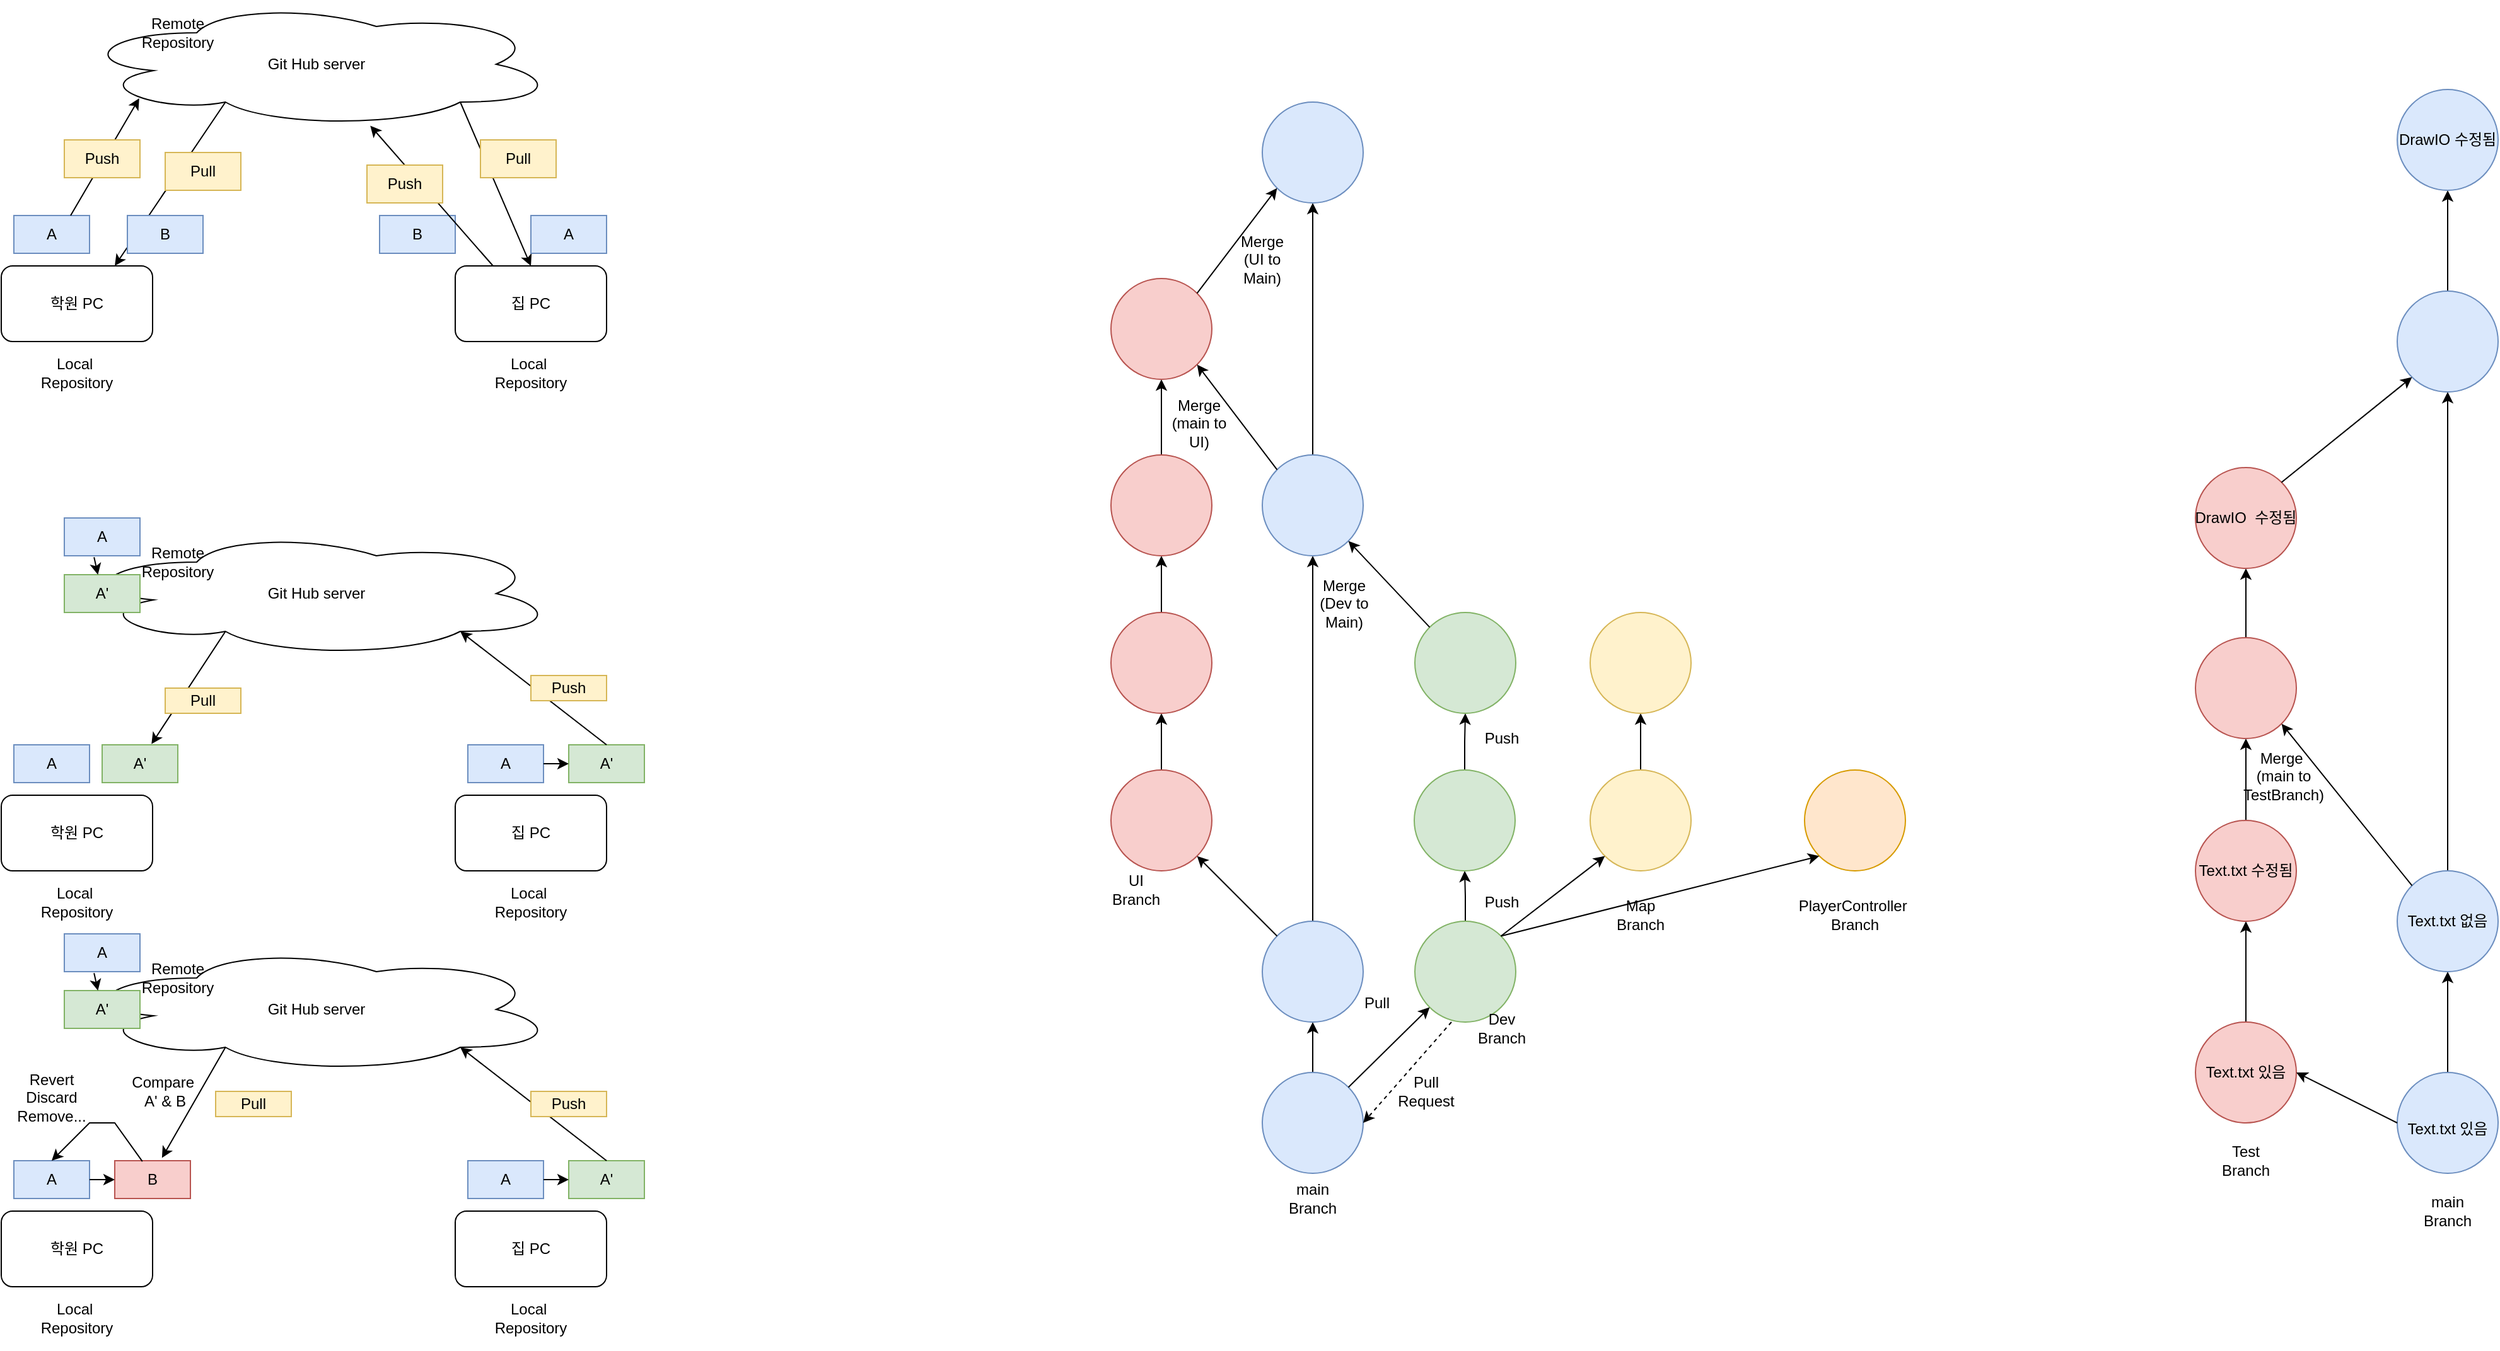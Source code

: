 <mxfile version="18.0.3" type="device"><diagram id="C5RBs43oDa-KdzZeNtuy" name="Page-1"><mxGraphModel dx="1738" dy="1040" grid="1" gridSize="10" guides="1" tooltips="1" connect="1" arrows="1" fold="1" page="1" pageScale="1" pageWidth="827" pageHeight="1169" math="0" shadow="0"><root><mxCell id="WIyWlLk6GJQsqaUBKTNV-0"/><mxCell id="WIyWlLk6GJQsqaUBKTNV-1" parent="WIyWlLk6GJQsqaUBKTNV-0"/><mxCell id="VUhVlNo-dnYX6Qr9P5tS-0" value="Git Hub server" style="ellipse;shape=cloud;whiteSpace=wrap;html=1;" parent="WIyWlLk6GJQsqaUBKTNV-1" vertex="1"><mxGeometry x="180" y="30" width="380" height="100" as="geometry"/></mxCell><mxCell id="VUhVlNo-dnYX6Qr9P5tS-1" value="학원 PC" style="rounded=1;whiteSpace=wrap;html=1;" parent="WIyWlLk6GJQsqaUBKTNV-1" vertex="1"><mxGeometry x="120" y="240" width="120" height="60" as="geometry"/></mxCell><mxCell id="VUhVlNo-dnYX6Qr9P5tS-2" value="집 PC" style="rounded=1;whiteSpace=wrap;html=1;" parent="WIyWlLk6GJQsqaUBKTNV-1" vertex="1"><mxGeometry x="480" y="240" width="120" height="60" as="geometry"/></mxCell><mxCell id="VUhVlNo-dnYX6Qr9P5tS-3" value="A" style="text;html=1;strokeColor=#6c8ebf;fillColor=#dae8fc;align=center;verticalAlign=middle;whiteSpace=wrap;rounded=0;" parent="WIyWlLk6GJQsqaUBKTNV-1" vertex="1"><mxGeometry x="130" y="200" width="60" height="30" as="geometry"/></mxCell><mxCell id="VUhVlNo-dnYX6Qr9P5tS-4" value="" style="endArrow=classic;html=1;rounded=0;exitX=0.75;exitY=0;exitDx=0;exitDy=0;entryX=0.13;entryY=0.77;entryDx=0;entryDy=0;entryPerimeter=0;" parent="WIyWlLk6GJQsqaUBKTNV-1" source="VUhVlNo-dnYX6Qr9P5tS-3" target="VUhVlNo-dnYX6Qr9P5tS-0" edge="1"><mxGeometry width="50" height="50" relative="1" as="geometry"><mxPoint x="370" y="260" as="sourcePoint"/><mxPoint x="420" y="210" as="targetPoint"/></mxGeometry></mxCell><mxCell id="VUhVlNo-dnYX6Qr9P5tS-5" value="" style="endArrow=classic;html=1;rounded=0;exitX=0.8;exitY=0.8;exitDx=0;exitDy=0;exitPerimeter=0;entryX=0.5;entryY=0;entryDx=0;entryDy=0;" parent="WIyWlLk6GJQsqaUBKTNV-1" source="VUhVlNo-dnYX6Qr9P5tS-0" target="VUhVlNo-dnYX6Qr9P5tS-2" edge="1"><mxGeometry width="50" height="50" relative="1" as="geometry"><mxPoint x="370" y="260" as="sourcePoint"/><mxPoint x="420" y="210" as="targetPoint"/></mxGeometry></mxCell><mxCell id="VUhVlNo-dnYX6Qr9P5tS-6" value="A" style="text;html=1;strokeColor=#6c8ebf;fillColor=#dae8fc;align=center;verticalAlign=middle;whiteSpace=wrap;rounded=0;" parent="WIyWlLk6GJQsqaUBKTNV-1" vertex="1"><mxGeometry x="540" y="200" width="60" height="30" as="geometry"/></mxCell><mxCell id="VUhVlNo-dnYX6Qr9P5tS-8" value="Local&amp;nbsp;&lt;br&gt;Repository" style="text;html=1;strokeColor=none;fillColor=none;align=center;verticalAlign=middle;whiteSpace=wrap;rounded=0;" parent="WIyWlLk6GJQsqaUBKTNV-1" vertex="1"><mxGeometry x="120" y="300" width="120" height="50" as="geometry"/></mxCell><mxCell id="VUhVlNo-dnYX6Qr9P5tS-9" value="Local&amp;nbsp;&lt;br&gt;Repository" style="text;html=1;strokeColor=none;fillColor=none;align=center;verticalAlign=middle;whiteSpace=wrap;rounded=0;" parent="WIyWlLk6GJQsqaUBKTNV-1" vertex="1"><mxGeometry x="480" y="300" width="120" height="50" as="geometry"/></mxCell><mxCell id="VUhVlNo-dnYX6Qr9P5tS-10" value="Remote&lt;br&gt;Repository" style="text;html=1;strokeColor=none;fillColor=none;align=center;verticalAlign=middle;whiteSpace=wrap;rounded=0;" parent="WIyWlLk6GJQsqaUBKTNV-1" vertex="1"><mxGeometry x="200" y="30" width="120" height="50" as="geometry"/></mxCell><mxCell id="VUhVlNo-dnYX6Qr9P5tS-11" value="Push" style="text;html=1;strokeColor=#d6b656;fillColor=#fff2cc;align=center;verticalAlign=middle;whiteSpace=wrap;rounded=0;" parent="WIyWlLk6GJQsqaUBKTNV-1" vertex="1"><mxGeometry x="170" y="140" width="60" height="30" as="geometry"/></mxCell><mxCell id="VUhVlNo-dnYX6Qr9P5tS-12" value="Pull" style="text;html=1;strokeColor=#d6b656;fillColor=#fff2cc;align=center;verticalAlign=middle;whiteSpace=wrap;rounded=0;" parent="WIyWlLk6GJQsqaUBKTNV-1" vertex="1"><mxGeometry x="500" y="140" width="60" height="30" as="geometry"/></mxCell><mxCell id="VUhVlNo-dnYX6Qr9P5tS-13" value="B" style="text;html=1;strokeColor=#6c8ebf;fillColor=#dae8fc;align=center;verticalAlign=middle;whiteSpace=wrap;rounded=0;" parent="WIyWlLk6GJQsqaUBKTNV-1" vertex="1"><mxGeometry x="420" y="200" width="60" height="30" as="geometry"/></mxCell><mxCell id="VUhVlNo-dnYX6Qr9P5tS-14" value="" style="endArrow=classic;html=1;rounded=0;exitX=0.25;exitY=0;exitDx=0;exitDy=0;" parent="WIyWlLk6GJQsqaUBKTNV-1" source="VUhVlNo-dnYX6Qr9P5tS-2" target="VUhVlNo-dnYX6Qr9P5tS-0" edge="1"><mxGeometry width="50" height="50" relative="1" as="geometry"><mxPoint x="370" y="260" as="sourcePoint"/><mxPoint x="420" y="210" as="targetPoint"/></mxGeometry></mxCell><mxCell id="VUhVlNo-dnYX6Qr9P5tS-15" value="Push" style="text;html=1;strokeColor=#d6b656;fillColor=#fff2cc;align=center;verticalAlign=middle;whiteSpace=wrap;rounded=0;" parent="WIyWlLk6GJQsqaUBKTNV-1" vertex="1"><mxGeometry x="410" y="160" width="60" height="30" as="geometry"/></mxCell><mxCell id="VUhVlNo-dnYX6Qr9P5tS-16" value="" style="endArrow=classic;html=1;rounded=0;exitX=0.31;exitY=0.8;exitDx=0;exitDy=0;exitPerimeter=0;entryX=0.75;entryY=0;entryDx=0;entryDy=0;" parent="WIyWlLk6GJQsqaUBKTNV-1" source="VUhVlNo-dnYX6Qr9P5tS-0" target="VUhVlNo-dnYX6Qr9P5tS-1" edge="1"><mxGeometry width="50" height="50" relative="1" as="geometry"><mxPoint x="370" y="260" as="sourcePoint"/><mxPoint x="420" y="210" as="targetPoint"/></mxGeometry></mxCell><mxCell id="VUhVlNo-dnYX6Qr9P5tS-17" value="B" style="text;html=1;strokeColor=#6c8ebf;fillColor=#dae8fc;align=center;verticalAlign=middle;whiteSpace=wrap;rounded=0;" parent="WIyWlLk6GJQsqaUBKTNV-1" vertex="1"><mxGeometry x="220" y="200" width="60" height="30" as="geometry"/></mxCell><mxCell id="VUhVlNo-dnYX6Qr9P5tS-18" value="Pull" style="text;html=1;strokeColor=#d6b656;fillColor=#fff2cc;align=center;verticalAlign=middle;whiteSpace=wrap;rounded=0;" parent="WIyWlLk6GJQsqaUBKTNV-1" vertex="1"><mxGeometry x="250" y="150" width="60" height="30" as="geometry"/></mxCell><mxCell id="VUhVlNo-dnYX6Qr9P5tS-20" value="Git Hub server" style="ellipse;shape=cloud;whiteSpace=wrap;html=1;" parent="WIyWlLk6GJQsqaUBKTNV-1" vertex="1"><mxGeometry x="180" y="450" width="380" height="100" as="geometry"/></mxCell><mxCell id="VUhVlNo-dnYX6Qr9P5tS-21" value="학원 PC" style="rounded=1;whiteSpace=wrap;html=1;" parent="WIyWlLk6GJQsqaUBKTNV-1" vertex="1"><mxGeometry x="120" y="660" width="120" height="60" as="geometry"/></mxCell><mxCell id="VUhVlNo-dnYX6Qr9P5tS-22" value="집 PC" style="rounded=1;whiteSpace=wrap;html=1;" parent="WIyWlLk6GJQsqaUBKTNV-1" vertex="1"><mxGeometry x="480" y="660" width="120" height="60" as="geometry"/></mxCell><mxCell id="VUhVlNo-dnYX6Qr9P5tS-23" value="A" style="text;html=1;strokeColor=#6c8ebf;fillColor=#dae8fc;align=center;verticalAlign=middle;whiteSpace=wrap;rounded=0;" parent="WIyWlLk6GJQsqaUBKTNV-1" vertex="1"><mxGeometry x="130" y="620" width="60" height="30" as="geometry"/></mxCell><mxCell id="VUhVlNo-dnYX6Qr9P5tS-26" value="A" style="text;html=1;strokeColor=#6c8ebf;fillColor=#dae8fc;align=center;verticalAlign=middle;whiteSpace=wrap;rounded=0;" parent="WIyWlLk6GJQsqaUBKTNV-1" vertex="1"><mxGeometry x="490" y="620" width="60" height="30" as="geometry"/></mxCell><mxCell id="VUhVlNo-dnYX6Qr9P5tS-27" value="Local&amp;nbsp;&lt;br&gt;Repository" style="text;html=1;strokeColor=none;fillColor=none;align=center;verticalAlign=middle;whiteSpace=wrap;rounded=0;" parent="WIyWlLk6GJQsqaUBKTNV-1" vertex="1"><mxGeometry x="120" y="720" width="120" height="50" as="geometry"/></mxCell><mxCell id="VUhVlNo-dnYX6Qr9P5tS-28" value="Local&amp;nbsp;&lt;br&gt;Repository" style="text;html=1;strokeColor=none;fillColor=none;align=center;verticalAlign=middle;whiteSpace=wrap;rounded=0;" parent="WIyWlLk6GJQsqaUBKTNV-1" vertex="1"><mxGeometry x="480" y="720" width="120" height="50" as="geometry"/></mxCell><mxCell id="VUhVlNo-dnYX6Qr9P5tS-29" value="Remote&lt;br&gt;Repository" style="text;html=1;strokeColor=none;fillColor=none;align=center;verticalAlign=middle;whiteSpace=wrap;rounded=0;" parent="WIyWlLk6GJQsqaUBKTNV-1" vertex="1"><mxGeometry x="200" y="450" width="120" height="50" as="geometry"/></mxCell><mxCell id="VUhVlNo-dnYX6Qr9P5tS-38" value="A'" style="text;html=1;strokeColor=#82b366;fillColor=#d5e8d4;align=center;verticalAlign=middle;whiteSpace=wrap;rounded=0;" parent="WIyWlLk6GJQsqaUBKTNV-1" vertex="1"><mxGeometry x="570" y="620" width="60" height="30" as="geometry"/></mxCell><mxCell id="VUhVlNo-dnYX6Qr9P5tS-39" value="" style="endArrow=classic;html=1;rounded=0;exitX=1;exitY=0.5;exitDx=0;exitDy=0;entryX=0;entryY=0.5;entryDx=0;entryDy=0;" parent="WIyWlLk6GJQsqaUBKTNV-1" source="VUhVlNo-dnYX6Qr9P5tS-26" target="VUhVlNo-dnYX6Qr9P5tS-38" edge="1"><mxGeometry width="50" height="50" relative="1" as="geometry"><mxPoint x="370" y="660" as="sourcePoint"/><mxPoint x="420" y="610" as="targetPoint"/></mxGeometry></mxCell><mxCell id="VUhVlNo-dnYX6Qr9P5tS-40" value="A" style="text;html=1;strokeColor=#6c8ebf;fillColor=#dae8fc;align=center;verticalAlign=middle;whiteSpace=wrap;rounded=0;" parent="WIyWlLk6GJQsqaUBKTNV-1" vertex="1"><mxGeometry x="170" y="440" width="60" height="30" as="geometry"/></mxCell><mxCell id="VUhVlNo-dnYX6Qr9P5tS-41" value="" style="endArrow=classic;html=1;rounded=0;exitX=0.5;exitY=0;exitDx=0;exitDy=0;entryX=0.8;entryY=0.8;entryDx=0;entryDy=0;entryPerimeter=0;" parent="WIyWlLk6GJQsqaUBKTNV-1" source="VUhVlNo-dnYX6Qr9P5tS-38" target="VUhVlNo-dnYX6Qr9P5tS-20" edge="1"><mxGeometry width="50" height="50" relative="1" as="geometry"><mxPoint x="360" y="660" as="sourcePoint"/><mxPoint x="410" y="610" as="targetPoint"/></mxGeometry></mxCell><mxCell id="VUhVlNo-dnYX6Qr9P5tS-42" value="Push" style="text;html=1;strokeColor=#d6b656;fillColor=#fff2cc;align=center;verticalAlign=middle;whiteSpace=wrap;rounded=0;" parent="WIyWlLk6GJQsqaUBKTNV-1" vertex="1"><mxGeometry x="540" y="565" width="60" height="20" as="geometry"/></mxCell><mxCell id="VUhVlNo-dnYX6Qr9P5tS-43" value="A'" style="text;html=1;strokeColor=#82b366;fillColor=#d5e8d4;align=center;verticalAlign=middle;whiteSpace=wrap;rounded=0;" parent="WIyWlLk6GJQsqaUBKTNV-1" vertex="1"><mxGeometry x="170" y="485" width="60" height="30" as="geometry"/></mxCell><mxCell id="VUhVlNo-dnYX6Qr9P5tS-44" value="" style="endArrow=classic;html=1;rounded=0;exitX=0.393;exitY=1.037;exitDx=0;exitDy=0;exitPerimeter=0;" parent="WIyWlLk6GJQsqaUBKTNV-1" source="VUhVlNo-dnYX6Qr9P5tS-40" target="VUhVlNo-dnYX6Qr9P5tS-43" edge="1"><mxGeometry width="50" height="50" relative="1" as="geometry"><mxPoint x="360" y="660" as="sourcePoint"/><mxPoint x="410" y="610" as="targetPoint"/></mxGeometry></mxCell><mxCell id="VUhVlNo-dnYX6Qr9P5tS-45" value="" style="endArrow=classic;html=1;rounded=0;exitX=0.31;exitY=0.8;exitDx=0;exitDy=0;exitPerimeter=0;entryX=0.652;entryY=-0.019;entryDx=0;entryDy=0;entryPerimeter=0;" parent="WIyWlLk6GJQsqaUBKTNV-1" source="VUhVlNo-dnYX6Qr9P5tS-20" target="VUhVlNo-dnYX6Qr9P5tS-46" edge="1"><mxGeometry width="50" height="50" relative="1" as="geometry"><mxPoint x="360" y="660" as="sourcePoint"/><mxPoint x="240" y="610" as="targetPoint"/></mxGeometry></mxCell><mxCell id="VUhVlNo-dnYX6Qr9P5tS-46" value="A'" style="text;html=1;strokeColor=#82b366;fillColor=#d5e8d4;align=center;verticalAlign=middle;whiteSpace=wrap;rounded=0;" parent="WIyWlLk6GJQsqaUBKTNV-1" vertex="1"><mxGeometry x="200" y="620" width="60" height="30" as="geometry"/></mxCell><mxCell id="VUhVlNo-dnYX6Qr9P5tS-47" value="Pull" style="text;html=1;strokeColor=#d6b656;fillColor=#fff2cc;align=center;verticalAlign=middle;whiteSpace=wrap;rounded=0;" parent="WIyWlLk6GJQsqaUBKTNV-1" vertex="1"><mxGeometry x="250" y="575" width="60" height="20" as="geometry"/></mxCell><mxCell id="VUhVlNo-dnYX6Qr9P5tS-48" value="Git Hub server" style="ellipse;shape=cloud;whiteSpace=wrap;html=1;" parent="WIyWlLk6GJQsqaUBKTNV-1" vertex="1"><mxGeometry x="180" y="780" width="380" height="100" as="geometry"/></mxCell><mxCell id="VUhVlNo-dnYX6Qr9P5tS-49" value="학원 PC" style="rounded=1;whiteSpace=wrap;html=1;" parent="WIyWlLk6GJQsqaUBKTNV-1" vertex="1"><mxGeometry x="120" y="990" width="120" height="60" as="geometry"/></mxCell><mxCell id="VUhVlNo-dnYX6Qr9P5tS-50" value="집 PC" style="rounded=1;whiteSpace=wrap;html=1;" parent="WIyWlLk6GJQsqaUBKTNV-1" vertex="1"><mxGeometry x="480" y="990" width="120" height="60" as="geometry"/></mxCell><mxCell id="VUhVlNo-dnYX6Qr9P5tS-51" value="A" style="text;html=1;strokeColor=#6c8ebf;fillColor=#dae8fc;align=center;verticalAlign=middle;whiteSpace=wrap;rounded=0;" parent="WIyWlLk6GJQsqaUBKTNV-1" vertex="1"><mxGeometry x="130" y="950" width="60" height="30" as="geometry"/></mxCell><mxCell id="VUhVlNo-dnYX6Qr9P5tS-52" value="A" style="text;html=1;strokeColor=#6c8ebf;fillColor=#dae8fc;align=center;verticalAlign=middle;whiteSpace=wrap;rounded=0;" parent="WIyWlLk6GJQsqaUBKTNV-1" vertex="1"><mxGeometry x="490" y="950" width="60" height="30" as="geometry"/></mxCell><mxCell id="VUhVlNo-dnYX6Qr9P5tS-53" value="Local&amp;nbsp;&lt;br&gt;Repository" style="text;html=1;strokeColor=none;fillColor=none;align=center;verticalAlign=middle;whiteSpace=wrap;rounded=0;" parent="WIyWlLk6GJQsqaUBKTNV-1" vertex="1"><mxGeometry x="120" y="1050" width="120" height="50" as="geometry"/></mxCell><mxCell id="VUhVlNo-dnYX6Qr9P5tS-54" value="Local&amp;nbsp;&lt;br&gt;Repository" style="text;html=1;strokeColor=none;fillColor=none;align=center;verticalAlign=middle;whiteSpace=wrap;rounded=0;" parent="WIyWlLk6GJQsqaUBKTNV-1" vertex="1"><mxGeometry x="480" y="1050" width="120" height="50" as="geometry"/></mxCell><mxCell id="VUhVlNo-dnYX6Qr9P5tS-55" value="Remote&lt;br&gt;Repository" style="text;html=1;strokeColor=none;fillColor=none;align=center;verticalAlign=middle;whiteSpace=wrap;rounded=0;" parent="WIyWlLk6GJQsqaUBKTNV-1" vertex="1"><mxGeometry x="200" y="780" width="120" height="50" as="geometry"/></mxCell><mxCell id="VUhVlNo-dnYX6Qr9P5tS-56" value="A'" style="text;html=1;strokeColor=#82b366;fillColor=#d5e8d4;align=center;verticalAlign=middle;whiteSpace=wrap;rounded=0;" parent="WIyWlLk6GJQsqaUBKTNV-1" vertex="1"><mxGeometry x="570" y="950" width="60" height="30" as="geometry"/></mxCell><mxCell id="VUhVlNo-dnYX6Qr9P5tS-57" value="" style="endArrow=classic;html=1;rounded=0;exitX=1;exitY=0.5;exitDx=0;exitDy=0;entryX=0;entryY=0.5;entryDx=0;entryDy=0;" parent="WIyWlLk6GJQsqaUBKTNV-1" source="VUhVlNo-dnYX6Qr9P5tS-52" target="VUhVlNo-dnYX6Qr9P5tS-56" edge="1"><mxGeometry width="50" height="50" relative="1" as="geometry"><mxPoint x="370" y="990" as="sourcePoint"/><mxPoint x="420" y="940" as="targetPoint"/></mxGeometry></mxCell><mxCell id="VUhVlNo-dnYX6Qr9P5tS-58" value="A" style="text;html=1;strokeColor=#6c8ebf;fillColor=#dae8fc;align=center;verticalAlign=middle;whiteSpace=wrap;rounded=0;" parent="WIyWlLk6GJQsqaUBKTNV-1" vertex="1"><mxGeometry x="170" y="770" width="60" height="30" as="geometry"/></mxCell><mxCell id="VUhVlNo-dnYX6Qr9P5tS-59" value="" style="endArrow=classic;html=1;rounded=0;exitX=0.5;exitY=0;exitDx=0;exitDy=0;entryX=0.8;entryY=0.8;entryDx=0;entryDy=0;entryPerimeter=0;" parent="WIyWlLk6GJQsqaUBKTNV-1" source="VUhVlNo-dnYX6Qr9P5tS-56" target="VUhVlNo-dnYX6Qr9P5tS-48" edge="1"><mxGeometry width="50" height="50" relative="1" as="geometry"><mxPoint x="360" y="990" as="sourcePoint"/><mxPoint x="410" y="940" as="targetPoint"/></mxGeometry></mxCell><mxCell id="VUhVlNo-dnYX6Qr9P5tS-60" value="Push" style="text;html=1;strokeColor=#d6b656;fillColor=#fff2cc;align=center;verticalAlign=middle;whiteSpace=wrap;rounded=0;" parent="WIyWlLk6GJQsqaUBKTNV-1" vertex="1"><mxGeometry x="540" y="895" width="60" height="20" as="geometry"/></mxCell><mxCell id="VUhVlNo-dnYX6Qr9P5tS-61" value="A'" style="text;html=1;strokeColor=#82b366;fillColor=#d5e8d4;align=center;verticalAlign=middle;whiteSpace=wrap;rounded=0;" parent="WIyWlLk6GJQsqaUBKTNV-1" vertex="1"><mxGeometry x="170" y="815" width="60" height="30" as="geometry"/></mxCell><mxCell id="VUhVlNo-dnYX6Qr9P5tS-62" value="" style="endArrow=classic;html=1;rounded=0;exitX=0.393;exitY=1.037;exitDx=0;exitDy=0;exitPerimeter=0;" parent="WIyWlLk6GJQsqaUBKTNV-1" source="VUhVlNo-dnYX6Qr9P5tS-58" target="VUhVlNo-dnYX6Qr9P5tS-61" edge="1"><mxGeometry width="50" height="50" relative="1" as="geometry"><mxPoint x="360" y="990" as="sourcePoint"/><mxPoint x="410" y="940" as="targetPoint"/></mxGeometry></mxCell><mxCell id="VUhVlNo-dnYX6Qr9P5tS-66" value="B" style="text;html=1;strokeColor=#b85450;fillColor=#f8cecc;align=center;verticalAlign=middle;whiteSpace=wrap;rounded=0;" parent="WIyWlLk6GJQsqaUBKTNV-1" vertex="1"><mxGeometry x="210" y="950" width="60" height="30" as="geometry"/></mxCell><mxCell id="VUhVlNo-dnYX6Qr9P5tS-67" value="" style="endArrow=classic;html=1;rounded=0;exitX=1;exitY=0.5;exitDx=0;exitDy=0;" parent="WIyWlLk6GJQsqaUBKTNV-1" source="VUhVlNo-dnYX6Qr9P5tS-51" edge="1"><mxGeometry width="50" height="50" relative="1" as="geometry"><mxPoint x="360" y="990" as="sourcePoint"/><mxPoint x="210" y="965" as="targetPoint"/></mxGeometry></mxCell><mxCell id="VUhVlNo-dnYX6Qr9P5tS-68" value="" style="endArrow=classic;html=1;rounded=0;exitX=0.31;exitY=0.8;exitDx=0;exitDy=0;exitPerimeter=0;entryX=0.624;entryY=-0.074;entryDx=0;entryDy=0;entryPerimeter=0;" parent="WIyWlLk6GJQsqaUBKTNV-1" source="VUhVlNo-dnYX6Qr9P5tS-48" target="VUhVlNo-dnYX6Qr9P5tS-66" edge="1"><mxGeometry width="50" height="50" relative="1" as="geometry"><mxPoint x="610" y="960" as="sourcePoint"/><mxPoint x="240" y="930" as="targetPoint"/></mxGeometry></mxCell><mxCell id="VUhVlNo-dnYX6Qr9P5tS-69" value="Pull" style="text;html=1;strokeColor=#d6b656;fillColor=#fff2cc;align=center;verticalAlign=middle;whiteSpace=wrap;rounded=0;" parent="WIyWlLk6GJQsqaUBKTNV-1" vertex="1"><mxGeometry x="290" y="895" width="60" height="20" as="geometry"/></mxCell><mxCell id="VUhVlNo-dnYX6Qr9P5tS-70" value="" style="endArrow=classic;html=1;rounded=0;exitX=0.365;exitY=0.019;exitDx=0;exitDy=0;exitPerimeter=0;entryX=0.5;entryY=0;entryDx=0;entryDy=0;" parent="WIyWlLk6GJQsqaUBKTNV-1" source="VUhVlNo-dnYX6Qr9P5tS-66" target="VUhVlNo-dnYX6Qr9P5tS-51" edge="1"><mxGeometry width="50" height="50" relative="1" as="geometry"><mxPoint x="360" y="910" as="sourcePoint"/><mxPoint x="410" y="860" as="targetPoint"/><Array as="points"><mxPoint x="210" y="920"/><mxPoint x="190" y="920"/></Array></mxGeometry></mxCell><mxCell id="VUhVlNo-dnYX6Qr9P5tS-71" value="Revert&lt;br&gt;Discard&lt;br&gt;Remove..." style="text;html=1;strokeColor=none;fillColor=none;align=center;verticalAlign=middle;whiteSpace=wrap;rounded=0;" parent="WIyWlLk6GJQsqaUBKTNV-1" vertex="1"><mxGeometry x="130" y="885" width="60" height="30" as="geometry"/></mxCell><mxCell id="VUhVlNo-dnYX6Qr9P5tS-74" value="Compare&amp;nbsp;&lt;br&gt;A' &amp;amp; B" style="text;html=1;strokeColor=none;fillColor=none;align=center;verticalAlign=middle;whiteSpace=wrap;rounded=0;" parent="WIyWlLk6GJQsqaUBKTNV-1" vertex="1"><mxGeometry x="220" y="880" width="60" height="30" as="geometry"/></mxCell><mxCell id="6646Aq9WDCZxzWavO8BO-6" style="edgeStyle=orthogonalEdgeStyle;rounded=0;orthogonalLoop=1;jettySize=auto;html=1;entryX=0.5;entryY=1;entryDx=0;entryDy=0;" parent="WIyWlLk6GJQsqaUBKTNV-1" source="6646Aq9WDCZxzWavO8BO-1" target="6646Aq9WDCZxzWavO8BO-5" edge="1"><mxGeometry relative="1" as="geometry"/></mxCell><mxCell id="6646Aq9WDCZxzWavO8BO-1" value="" style="ellipse;whiteSpace=wrap;html=1;aspect=fixed;fillColor=#dae8fc;strokeColor=#6c8ebf;" parent="WIyWlLk6GJQsqaUBKTNV-1" vertex="1"><mxGeometry x="1120" y="880" width="80" height="80" as="geometry"/></mxCell><mxCell id="6646Aq9WDCZxzWavO8BO-2" value="main&lt;br&gt;Branch" style="text;html=1;strokeColor=none;fillColor=none;align=center;verticalAlign=middle;whiteSpace=wrap;rounded=0;" parent="WIyWlLk6GJQsqaUBKTNV-1" vertex="1"><mxGeometry x="1120" y="960" width="80" height="40" as="geometry"/></mxCell><mxCell id="6646Aq9WDCZxzWavO8BO-38" style="edgeStyle=orthogonalEdgeStyle;rounded=0;orthogonalLoop=1;jettySize=auto;html=1;entryX=0.5;entryY=1;entryDx=0;entryDy=0;" parent="WIyWlLk6GJQsqaUBKTNV-1" source="6646Aq9WDCZxzWavO8BO-5" target="6646Aq9WDCZxzWavO8BO-24" edge="1"><mxGeometry relative="1" as="geometry"/></mxCell><mxCell id="6646Aq9WDCZxzWavO8BO-5" value="" style="ellipse;whiteSpace=wrap;html=1;aspect=fixed;fillColor=#dae8fc;strokeColor=#6c8ebf;" parent="WIyWlLk6GJQsqaUBKTNV-1" vertex="1"><mxGeometry x="1120" y="760" width="80" height="80" as="geometry"/></mxCell><mxCell id="6646Aq9WDCZxzWavO8BO-15" style="edgeStyle=orthogonalEdgeStyle;rounded=0;orthogonalLoop=1;jettySize=auto;html=1;entryX=0.5;entryY=1;entryDx=0;entryDy=0;" parent="WIyWlLk6GJQsqaUBKTNV-1" source="6646Aq9WDCZxzWavO8BO-10" target="6646Aq9WDCZxzWavO8BO-14" edge="1"><mxGeometry relative="1" as="geometry"/></mxCell><mxCell id="6646Aq9WDCZxzWavO8BO-10" value="" style="ellipse;whiteSpace=wrap;html=1;aspect=fixed;fillColor=#d5e8d4;strokeColor=#82b366;" parent="WIyWlLk6GJQsqaUBKTNV-1" vertex="1"><mxGeometry x="1241" y="760" width="80" height="80" as="geometry"/></mxCell><mxCell id="6646Aq9WDCZxzWavO8BO-11" value="" style="endArrow=classic;html=1;rounded=0;exitX=1;exitY=0;exitDx=0;exitDy=0;entryX=0;entryY=1;entryDx=0;entryDy=0;" parent="WIyWlLk6GJQsqaUBKTNV-1" source="6646Aq9WDCZxzWavO8BO-1" target="6646Aq9WDCZxzWavO8BO-10" edge="1"><mxGeometry width="50" height="50" relative="1" as="geometry"><mxPoint x="1210" y="810" as="sourcePoint"/><mxPoint x="1260" y="760" as="targetPoint"/></mxGeometry></mxCell><mxCell id="6646Aq9WDCZxzWavO8BO-21" style="edgeStyle=orthogonalEdgeStyle;rounded=0;orthogonalLoop=1;jettySize=auto;html=1;entryX=0.5;entryY=1;entryDx=0;entryDy=0;" parent="WIyWlLk6GJQsqaUBKTNV-1" source="6646Aq9WDCZxzWavO8BO-12" target="6646Aq9WDCZxzWavO8BO-20" edge="1"><mxGeometry relative="1" as="geometry"/></mxCell><mxCell id="6646Aq9WDCZxzWavO8BO-12" value="" style="ellipse;whiteSpace=wrap;html=1;aspect=fixed;fillColor=#f8cecc;strokeColor=#b85450;" parent="WIyWlLk6GJQsqaUBKTNV-1" vertex="1"><mxGeometry x="1000" y="640" width="80" height="80" as="geometry"/></mxCell><mxCell id="6646Aq9WDCZxzWavO8BO-13" value="" style="endArrow=classic;html=1;rounded=0;exitX=0;exitY=0;exitDx=0;exitDy=0;entryX=1;entryY=1;entryDx=0;entryDy=0;" parent="WIyWlLk6GJQsqaUBKTNV-1" source="6646Aq9WDCZxzWavO8BO-5" target="6646Aq9WDCZxzWavO8BO-12" edge="1"><mxGeometry width="50" height="50" relative="1" as="geometry"><mxPoint x="1198.284" y="901.716" as="sourcePoint"/><mxPoint x="1262.716" y="838.284" as="targetPoint"/></mxGeometry></mxCell><mxCell id="6646Aq9WDCZxzWavO8BO-19" style="edgeStyle=orthogonalEdgeStyle;rounded=0;orthogonalLoop=1;jettySize=auto;html=1;entryX=0.5;entryY=1;entryDx=0;entryDy=0;" parent="WIyWlLk6GJQsqaUBKTNV-1" source="6646Aq9WDCZxzWavO8BO-14" target="6646Aq9WDCZxzWavO8BO-16" edge="1"><mxGeometry relative="1" as="geometry"/></mxCell><mxCell id="6646Aq9WDCZxzWavO8BO-14" value="" style="ellipse;whiteSpace=wrap;html=1;aspect=fixed;fillColor=#d5e8d4;strokeColor=#82b366;" parent="WIyWlLk6GJQsqaUBKTNV-1" vertex="1"><mxGeometry x="1240.5" y="640" width="80" height="80" as="geometry"/></mxCell><mxCell id="6646Aq9WDCZxzWavO8BO-16" value="" style="ellipse;whiteSpace=wrap;html=1;aspect=fixed;fillColor=#d5e8d4;strokeColor=#82b366;" parent="WIyWlLk6GJQsqaUBKTNV-1" vertex="1"><mxGeometry x="1241" y="515" width="80" height="80" as="geometry"/></mxCell><mxCell id="6646Aq9WDCZxzWavO8BO-23" style="edgeStyle=orthogonalEdgeStyle;rounded=0;orthogonalLoop=1;jettySize=auto;html=1;entryX=0.5;entryY=1;entryDx=0;entryDy=0;" parent="WIyWlLk6GJQsqaUBKTNV-1" source="6646Aq9WDCZxzWavO8BO-20" target="6646Aq9WDCZxzWavO8BO-22" edge="1"><mxGeometry relative="1" as="geometry"/></mxCell><mxCell id="6646Aq9WDCZxzWavO8BO-20" value="" style="ellipse;whiteSpace=wrap;html=1;aspect=fixed;fillColor=#f8cecc;strokeColor=#b85450;" parent="WIyWlLk6GJQsqaUBKTNV-1" vertex="1"><mxGeometry x="1000" y="515" width="80" height="80" as="geometry"/></mxCell><mxCell id="6646Aq9WDCZxzWavO8BO-46" style="edgeStyle=orthogonalEdgeStyle;rounded=0;orthogonalLoop=1;jettySize=auto;html=1;entryX=0.5;entryY=1;entryDx=0;entryDy=0;" parent="WIyWlLk6GJQsqaUBKTNV-1" source="6646Aq9WDCZxzWavO8BO-22" target="6646Aq9WDCZxzWavO8BO-43" edge="1"><mxGeometry relative="1" as="geometry"/></mxCell><mxCell id="6646Aq9WDCZxzWavO8BO-22" value="" style="ellipse;whiteSpace=wrap;html=1;aspect=fixed;fillColor=#f8cecc;strokeColor=#b85450;" parent="WIyWlLk6GJQsqaUBKTNV-1" vertex="1"><mxGeometry x="1000" y="390" width="80" height="80" as="geometry"/></mxCell><mxCell id="6646Aq9WDCZxzWavO8BO-40" style="edgeStyle=orthogonalEdgeStyle;rounded=0;orthogonalLoop=1;jettySize=auto;html=1;entryX=0.5;entryY=1;entryDx=0;entryDy=0;" parent="WIyWlLk6GJQsqaUBKTNV-1" source="6646Aq9WDCZxzWavO8BO-24" target="6646Aq9WDCZxzWavO8BO-39" edge="1"><mxGeometry relative="1" as="geometry"/></mxCell><mxCell id="6646Aq9WDCZxzWavO8BO-24" value="" style="ellipse;whiteSpace=wrap;html=1;aspect=fixed;fillColor=#dae8fc;strokeColor=#6c8ebf;" parent="WIyWlLk6GJQsqaUBKTNV-1" vertex="1"><mxGeometry x="1120" y="390" width="80" height="80" as="geometry"/></mxCell><mxCell id="6646Aq9WDCZxzWavO8BO-26" value="" style="endArrow=classic;html=1;rounded=0;entryX=1;entryY=1;entryDx=0;entryDy=0;exitX=0;exitY=0;exitDx=0;exitDy=0;" parent="WIyWlLk6GJQsqaUBKTNV-1" source="6646Aq9WDCZxzWavO8BO-16" target="6646Aq9WDCZxzWavO8BO-24" edge="1"><mxGeometry width="50" height="50" relative="1" as="geometry"><mxPoint x="1200" y="580" as="sourcePoint"/><mxPoint x="1250" y="530" as="targetPoint"/></mxGeometry></mxCell><mxCell id="6646Aq9WDCZxzWavO8BO-27" value="Pull" style="text;html=1;strokeColor=none;fillColor=none;align=center;verticalAlign=middle;whiteSpace=wrap;rounded=0;" parent="WIyWlLk6GJQsqaUBKTNV-1" vertex="1"><mxGeometry x="1181" y="810" width="60" height="30" as="geometry"/></mxCell><mxCell id="6646Aq9WDCZxzWavO8BO-28" value="Dev&lt;br&gt;Branch" style="text;html=1;strokeColor=none;fillColor=none;align=center;verticalAlign=middle;whiteSpace=wrap;rounded=0;" parent="WIyWlLk6GJQsqaUBKTNV-1" vertex="1"><mxGeometry x="1280" y="830" width="60" height="30" as="geometry"/></mxCell><mxCell id="6646Aq9WDCZxzWavO8BO-29" value="UI&lt;br&gt;Branch" style="text;html=1;strokeColor=none;fillColor=none;align=center;verticalAlign=middle;whiteSpace=wrap;rounded=0;" parent="WIyWlLk6GJQsqaUBKTNV-1" vertex="1"><mxGeometry x="990" y="720" width="60" height="30" as="geometry"/></mxCell><mxCell id="6646Aq9WDCZxzWavO8BO-31" value="" style="endArrow=classic;html=1;rounded=0;entryX=1;entryY=0.5;entryDx=0;entryDy=0;dashed=1;" parent="WIyWlLk6GJQsqaUBKTNV-1" target="6646Aq9WDCZxzWavO8BO-1" edge="1"><mxGeometry width="50" height="50" relative="1" as="geometry"><mxPoint x="1270" y="840" as="sourcePoint"/><mxPoint x="1262.716" y="838.284" as="targetPoint"/></mxGeometry></mxCell><mxCell id="6646Aq9WDCZxzWavO8BO-32" value="Pull&lt;br&gt;Request" style="text;html=1;strokeColor=none;fillColor=none;align=center;verticalAlign=middle;whiteSpace=wrap;rounded=0;" parent="WIyWlLk6GJQsqaUBKTNV-1" vertex="1"><mxGeometry x="1220" y="880" width="60" height="30" as="geometry"/></mxCell><mxCell id="6646Aq9WDCZxzWavO8BO-34" value="Push" style="text;html=1;strokeColor=none;fillColor=none;align=center;verticalAlign=middle;whiteSpace=wrap;rounded=0;" parent="WIyWlLk6GJQsqaUBKTNV-1" vertex="1"><mxGeometry x="1280" y="730" width="60" height="30" as="geometry"/></mxCell><mxCell id="6646Aq9WDCZxzWavO8BO-35" value="Push" style="text;html=1;strokeColor=none;fillColor=none;align=center;verticalAlign=middle;whiteSpace=wrap;rounded=0;" parent="WIyWlLk6GJQsqaUBKTNV-1" vertex="1"><mxGeometry x="1280" y="600" width="60" height="30" as="geometry"/></mxCell><mxCell id="6646Aq9WDCZxzWavO8BO-36" value="Merge&lt;br&gt;(Dev to&lt;br&gt;Main)" style="text;html=1;strokeColor=none;fillColor=none;align=center;verticalAlign=middle;whiteSpace=wrap;rounded=0;" parent="WIyWlLk6GJQsqaUBKTNV-1" vertex="1"><mxGeometry x="1150" y="485" width="70" height="45" as="geometry"/></mxCell><mxCell id="6646Aq9WDCZxzWavO8BO-39" value="" style="ellipse;whiteSpace=wrap;html=1;aspect=fixed;fillColor=#dae8fc;strokeColor=#6c8ebf;" parent="WIyWlLk6GJQsqaUBKTNV-1" vertex="1"><mxGeometry x="1120" y="110" width="80" height="80" as="geometry"/></mxCell><mxCell id="6646Aq9WDCZxzWavO8BO-42" value="Merge&lt;br&gt;(UI to&lt;br&gt;Main)" style="text;html=1;strokeColor=none;fillColor=none;align=center;verticalAlign=middle;whiteSpace=wrap;rounded=0;" parent="WIyWlLk6GJQsqaUBKTNV-1" vertex="1"><mxGeometry x="1090" y="210" width="60" height="50" as="geometry"/></mxCell><mxCell id="6646Aq9WDCZxzWavO8BO-43" value="" style="ellipse;whiteSpace=wrap;html=1;aspect=fixed;fillColor=#f8cecc;strokeColor=#b85450;" parent="WIyWlLk6GJQsqaUBKTNV-1" vertex="1"><mxGeometry x="1000" y="250" width="80" height="80" as="geometry"/></mxCell><mxCell id="6646Aq9WDCZxzWavO8BO-45" value="" style="endArrow=classic;html=1;rounded=0;entryX=1;entryY=1;entryDx=0;entryDy=0;exitX=0;exitY=0;exitDx=0;exitDy=0;" parent="WIyWlLk6GJQsqaUBKTNV-1" source="6646Aq9WDCZxzWavO8BO-24" target="6646Aq9WDCZxzWavO8BO-43" edge="1"><mxGeometry width="50" height="50" relative="1" as="geometry"><mxPoint x="1262.716" y="536.716" as="sourcePoint"/><mxPoint x="1198.284" y="468.284" as="targetPoint"/></mxGeometry></mxCell><mxCell id="6646Aq9WDCZxzWavO8BO-47" value="" style="endArrow=classic;html=1;rounded=0;entryX=0;entryY=1;entryDx=0;entryDy=0;exitX=1;exitY=0;exitDx=0;exitDy=0;" parent="WIyWlLk6GJQsqaUBKTNV-1" source="6646Aq9WDCZxzWavO8BO-43" target="6646Aq9WDCZxzWavO8BO-39" edge="1"><mxGeometry width="50" height="50" relative="1" as="geometry"><mxPoint x="1141.716" y="411.716" as="sourcePoint"/><mxPoint x="1078.284" y="328.284" as="targetPoint"/></mxGeometry></mxCell><mxCell id="6646Aq9WDCZxzWavO8BO-48" value="Merge&lt;br&gt;(main to&lt;br&gt;UI)" style="text;html=1;strokeColor=none;fillColor=none;align=center;verticalAlign=middle;whiteSpace=wrap;rounded=0;" parent="WIyWlLk6GJQsqaUBKTNV-1" vertex="1"><mxGeometry x="1040" y="340" width="60" height="50" as="geometry"/></mxCell><mxCell id="6646Aq9WDCZxzWavO8BO-58" style="edgeStyle=orthogonalEdgeStyle;rounded=0;orthogonalLoop=1;jettySize=auto;html=1;entryX=0.5;entryY=1;entryDx=0;entryDy=0;" parent="WIyWlLk6GJQsqaUBKTNV-1" source="6646Aq9WDCZxzWavO8BO-51" target="6646Aq9WDCZxzWavO8BO-57" edge="1"><mxGeometry relative="1" as="geometry"/></mxCell><mxCell id="6646Aq9WDCZxzWavO8BO-51" value="" style="ellipse;whiteSpace=wrap;html=1;aspect=fixed;fillColor=#fff2cc;strokeColor=#d6b656;" parent="WIyWlLk6GJQsqaUBKTNV-1" vertex="1"><mxGeometry x="1380" y="640" width="80" height="80" as="geometry"/></mxCell><mxCell id="6646Aq9WDCZxzWavO8BO-52" value="" style="endArrow=classic;html=1;rounded=0;entryX=0;entryY=1;entryDx=0;entryDy=0;exitX=1;exitY=0;exitDx=0;exitDy=0;" parent="WIyWlLk6GJQsqaUBKTNV-1" source="6646Aq9WDCZxzWavO8BO-10" target="6646Aq9WDCZxzWavO8BO-51" edge="1"><mxGeometry width="50" height="50" relative="1" as="geometry"><mxPoint x="1240" y="700" as="sourcePoint"/><mxPoint x="1290" y="650" as="targetPoint"/></mxGeometry></mxCell><mxCell id="6646Aq9WDCZxzWavO8BO-53" value="Map&lt;br&gt;Branch" style="text;html=1;strokeColor=none;fillColor=none;align=center;verticalAlign=middle;whiteSpace=wrap;rounded=0;" parent="WIyWlLk6GJQsqaUBKTNV-1" vertex="1"><mxGeometry x="1390" y="740" width="60" height="30" as="geometry"/></mxCell><mxCell id="6646Aq9WDCZxzWavO8BO-54" value="" style="ellipse;whiteSpace=wrap;html=1;aspect=fixed;fillColor=#ffe6cc;strokeColor=#d79b00;" parent="WIyWlLk6GJQsqaUBKTNV-1" vertex="1"><mxGeometry x="1550" y="640" width="80" height="80" as="geometry"/></mxCell><mxCell id="6646Aq9WDCZxzWavO8BO-55" value="PlayerController&amp;nbsp;&lt;br&gt;Branch" style="text;html=1;strokeColor=none;fillColor=none;align=center;verticalAlign=middle;whiteSpace=wrap;rounded=0;" parent="WIyWlLk6GJQsqaUBKTNV-1" vertex="1"><mxGeometry x="1560" y="740" width="60" height="30" as="geometry"/></mxCell><mxCell id="6646Aq9WDCZxzWavO8BO-56" value="" style="endArrow=classic;html=1;rounded=0;entryX=0;entryY=1;entryDx=0;entryDy=0;exitX=1;exitY=0;exitDx=0;exitDy=0;" parent="WIyWlLk6GJQsqaUBKTNV-1" source="6646Aq9WDCZxzWavO8BO-10" target="6646Aq9WDCZxzWavO8BO-54" edge="1"><mxGeometry width="50" height="50" relative="1" as="geometry"><mxPoint x="1319.284" y="781.716" as="sourcePoint"/><mxPoint x="1401.716" y="718.284" as="targetPoint"/></mxGeometry></mxCell><mxCell id="6646Aq9WDCZxzWavO8BO-57" value="" style="ellipse;whiteSpace=wrap;html=1;aspect=fixed;fillColor=#fff2cc;strokeColor=#d6b656;" parent="WIyWlLk6GJQsqaUBKTNV-1" vertex="1"><mxGeometry x="1380" y="515" width="80" height="80" as="geometry"/></mxCell><mxCell id="gRrCpOUY0LKPcu1uNU7B-6" style="edgeStyle=orthogonalEdgeStyle;rounded=0;orthogonalLoop=1;jettySize=auto;html=1;entryX=0.5;entryY=1;entryDx=0;entryDy=0;" parent="WIyWlLk6GJQsqaUBKTNV-1" source="gRrCpOUY0LKPcu1uNU7B-0" target="gRrCpOUY0LKPcu1uNU7B-1" edge="1"><mxGeometry relative="1" as="geometry"/></mxCell><mxCell id="gRrCpOUY0LKPcu1uNU7B-0" value="" style="ellipse;whiteSpace=wrap;html=1;aspect=fixed;fillColor=#dae8fc;strokeColor=#6c8ebf;" parent="WIyWlLk6GJQsqaUBKTNV-1" vertex="1"><mxGeometry x="2020" y="880" width="80" height="80" as="geometry"/></mxCell><mxCell id="kPacmKShLF2VnjA_bKWk-2" style="edgeStyle=orthogonalEdgeStyle;rounded=0;orthogonalLoop=1;jettySize=auto;html=1;entryX=0.5;entryY=1;entryDx=0;entryDy=0;" edge="1" parent="WIyWlLk6GJQsqaUBKTNV-1" source="gRrCpOUY0LKPcu1uNU7B-1" target="kPacmKShLF2VnjA_bKWk-0"><mxGeometry relative="1" as="geometry"/></mxCell><mxCell id="gRrCpOUY0LKPcu1uNU7B-1" value="" style="ellipse;whiteSpace=wrap;html=1;aspect=fixed;fillColor=#dae8fc;strokeColor=#6c8ebf;" parent="WIyWlLk6GJQsqaUBKTNV-1" vertex="1"><mxGeometry x="2020" y="720" width="80" height="80" as="geometry"/></mxCell><mxCell id="gRrCpOUY0LKPcu1uNU7B-8" style="edgeStyle=orthogonalEdgeStyle;rounded=0;orthogonalLoop=1;jettySize=auto;html=1;entryX=0.5;entryY=1;entryDx=0;entryDy=0;" parent="WIyWlLk6GJQsqaUBKTNV-1" source="gRrCpOUY0LKPcu1uNU7B-2" target="gRrCpOUY0LKPcu1uNU7B-7" edge="1"><mxGeometry relative="1" as="geometry"/></mxCell><mxCell id="gRrCpOUY0LKPcu1uNU7B-2" value="" style="ellipse;whiteSpace=wrap;html=1;aspect=fixed;fillColor=#f8cecc;strokeColor=#b85450;" parent="WIyWlLk6GJQsqaUBKTNV-1" vertex="1"><mxGeometry x="1860" y="840" width="80" height="80" as="geometry"/></mxCell><mxCell id="gRrCpOUY0LKPcu1uNU7B-3" value="main&lt;br&gt;Branch" style="text;html=1;strokeColor=none;fillColor=none;align=center;verticalAlign=middle;whiteSpace=wrap;rounded=0;" parent="WIyWlLk6GJQsqaUBKTNV-1" vertex="1"><mxGeometry x="2020" y="970" width="80" height="40" as="geometry"/></mxCell><mxCell id="gRrCpOUY0LKPcu1uNU7B-4" value="" style="endArrow=classic;html=1;rounded=0;exitX=0;exitY=0.5;exitDx=0;exitDy=0;entryX=1;entryY=0.5;entryDx=0;entryDy=0;" parent="WIyWlLk6GJQsqaUBKTNV-1" source="gRrCpOUY0LKPcu1uNU7B-0" target="gRrCpOUY0LKPcu1uNU7B-2" edge="1"><mxGeometry width="50" height="50" relative="1" as="geometry"><mxPoint x="1990" y="940" as="sourcePoint"/><mxPoint x="2040" y="890" as="targetPoint"/></mxGeometry></mxCell><mxCell id="gRrCpOUY0LKPcu1uNU7B-5" value="Test&lt;br&gt;Branch" style="text;html=1;strokeColor=none;fillColor=none;align=center;verticalAlign=middle;whiteSpace=wrap;rounded=0;" parent="WIyWlLk6GJQsqaUBKTNV-1" vertex="1"><mxGeometry x="1860" y="930" width="80" height="40" as="geometry"/></mxCell><mxCell id="gRrCpOUY0LKPcu1uNU7B-14" style="edgeStyle=orthogonalEdgeStyle;rounded=0;orthogonalLoop=1;jettySize=auto;html=1;entryX=0.5;entryY=1;entryDx=0;entryDy=0;" parent="WIyWlLk6GJQsqaUBKTNV-1" source="gRrCpOUY0LKPcu1uNU7B-7" target="gRrCpOUY0LKPcu1uNU7B-13" edge="1"><mxGeometry relative="1" as="geometry"/></mxCell><mxCell id="gRrCpOUY0LKPcu1uNU7B-7" value="" style="ellipse;whiteSpace=wrap;html=1;aspect=fixed;fillColor=#f8cecc;strokeColor=#b85450;" parent="WIyWlLk6GJQsqaUBKTNV-1" vertex="1"><mxGeometry x="1860" y="680" width="80" height="80" as="geometry"/></mxCell><mxCell id="gRrCpOUY0LKPcu1uNU7B-9" value="Text.txt 있음" style="text;html=1;strokeColor=none;fillColor=none;align=center;verticalAlign=middle;whiteSpace=wrap;rounded=0;" parent="WIyWlLk6GJQsqaUBKTNV-1" vertex="1"><mxGeometry x="2020" y="910" width="80" height="30" as="geometry"/></mxCell><mxCell id="gRrCpOUY0LKPcu1uNU7B-10" value="Text.txt 있음" style="text;html=1;strokeColor=none;fillColor=none;align=center;verticalAlign=middle;whiteSpace=wrap;rounded=0;" parent="WIyWlLk6GJQsqaUBKTNV-1" vertex="1"><mxGeometry x="1860" y="865" width="80" height="30" as="geometry"/></mxCell><mxCell id="gRrCpOUY0LKPcu1uNU7B-11" value="Text.txt 없음" style="text;html=1;strokeColor=none;fillColor=none;align=center;verticalAlign=middle;whiteSpace=wrap;rounded=0;" parent="WIyWlLk6GJQsqaUBKTNV-1" vertex="1"><mxGeometry x="2020" y="745" width="80" height="30" as="geometry"/></mxCell><mxCell id="gRrCpOUY0LKPcu1uNU7B-12" value="Text.txt 수정됨" style="text;html=1;strokeColor=none;fillColor=none;align=center;verticalAlign=middle;whiteSpace=wrap;rounded=0;" parent="WIyWlLk6GJQsqaUBKTNV-1" vertex="1"><mxGeometry x="1850" y="705" width="100" height="30" as="geometry"/></mxCell><mxCell id="gRrCpOUY0LKPcu1uNU7B-19" style="edgeStyle=orthogonalEdgeStyle;rounded=0;orthogonalLoop=1;jettySize=auto;html=1;" parent="WIyWlLk6GJQsqaUBKTNV-1" source="gRrCpOUY0LKPcu1uNU7B-13" target="gRrCpOUY0LKPcu1uNU7B-18" edge="1"><mxGeometry relative="1" as="geometry"/></mxCell><mxCell id="gRrCpOUY0LKPcu1uNU7B-13" value="" style="ellipse;whiteSpace=wrap;html=1;aspect=fixed;fillColor=#f8cecc;strokeColor=#b85450;" parent="WIyWlLk6GJQsqaUBKTNV-1" vertex="1"><mxGeometry x="1860" y="535" width="80" height="80" as="geometry"/></mxCell><mxCell id="gRrCpOUY0LKPcu1uNU7B-15" value="" style="endArrow=classic;html=1;rounded=0;entryX=1;entryY=1;entryDx=0;entryDy=0;exitX=0;exitY=0;exitDx=0;exitDy=0;" parent="WIyWlLk6GJQsqaUBKTNV-1" source="gRrCpOUY0LKPcu1uNU7B-1" target="gRrCpOUY0LKPcu1uNU7B-13" edge="1"><mxGeometry width="50" height="50" relative="1" as="geometry"><mxPoint x="2020" y="710" as="sourcePoint"/><mxPoint x="2070" y="660" as="targetPoint"/></mxGeometry></mxCell><mxCell id="gRrCpOUY0LKPcu1uNU7B-16" value="Merge&amp;nbsp;&lt;br&gt;(main to TestBranch)" style="text;html=1;strokeColor=none;fillColor=none;align=center;verticalAlign=middle;whiteSpace=wrap;rounded=0;" parent="WIyWlLk6GJQsqaUBKTNV-1" vertex="1"><mxGeometry x="1880" y="630" width="100" height="30" as="geometry"/></mxCell><mxCell id="gRrCpOUY0LKPcu1uNU7B-18" value="" style="ellipse;whiteSpace=wrap;html=1;aspect=fixed;fillColor=#f8cecc;strokeColor=#b85450;" parent="WIyWlLk6GJQsqaUBKTNV-1" vertex="1"><mxGeometry x="1860" y="400" width="80" height="80" as="geometry"/></mxCell><mxCell id="gRrCpOUY0LKPcu1uNU7B-20" value="DrawIO&amp;nbsp; 수정됨" style="text;html=1;strokeColor=none;fillColor=none;align=center;verticalAlign=middle;whiteSpace=wrap;rounded=0;" parent="WIyWlLk6GJQsqaUBKTNV-1" vertex="1"><mxGeometry x="1850" y="425" width="100" height="30" as="geometry"/></mxCell><mxCell id="kPacmKShLF2VnjA_bKWk-4" style="edgeStyle=orthogonalEdgeStyle;rounded=0;orthogonalLoop=1;jettySize=auto;html=1;entryX=0.5;entryY=1;entryDx=0;entryDy=0;" edge="1" parent="WIyWlLk6GJQsqaUBKTNV-1" source="kPacmKShLF2VnjA_bKWk-0" target="kPacmKShLF2VnjA_bKWk-3"><mxGeometry relative="1" as="geometry"/></mxCell><mxCell id="kPacmKShLF2VnjA_bKWk-0" value="" style="ellipse;whiteSpace=wrap;html=1;aspect=fixed;fillColor=#dae8fc;strokeColor=#6c8ebf;" vertex="1" parent="WIyWlLk6GJQsqaUBKTNV-1"><mxGeometry x="2020" y="260" width="80" height="80" as="geometry"/></mxCell><mxCell id="kPacmKShLF2VnjA_bKWk-1" value="" style="endArrow=classic;html=1;rounded=0;exitX=1;exitY=0;exitDx=0;exitDy=0;entryX=0;entryY=1;entryDx=0;entryDy=0;" edge="1" parent="WIyWlLk6GJQsqaUBKTNV-1" source="gRrCpOUY0LKPcu1uNU7B-18" target="kPacmKShLF2VnjA_bKWk-0"><mxGeometry width="50" height="50" relative="1" as="geometry"><mxPoint x="2110" y="530" as="sourcePoint"/><mxPoint x="2160" y="480" as="targetPoint"/></mxGeometry></mxCell><mxCell id="kPacmKShLF2VnjA_bKWk-3" value="DrawIO 수정됨" style="ellipse;whiteSpace=wrap;html=1;aspect=fixed;fillColor=#dae8fc;strokeColor=#6c8ebf;" vertex="1" parent="WIyWlLk6GJQsqaUBKTNV-1"><mxGeometry x="2020" y="100" width="80" height="80" as="geometry"/></mxCell></root></mxGraphModel></diagram></mxfile>